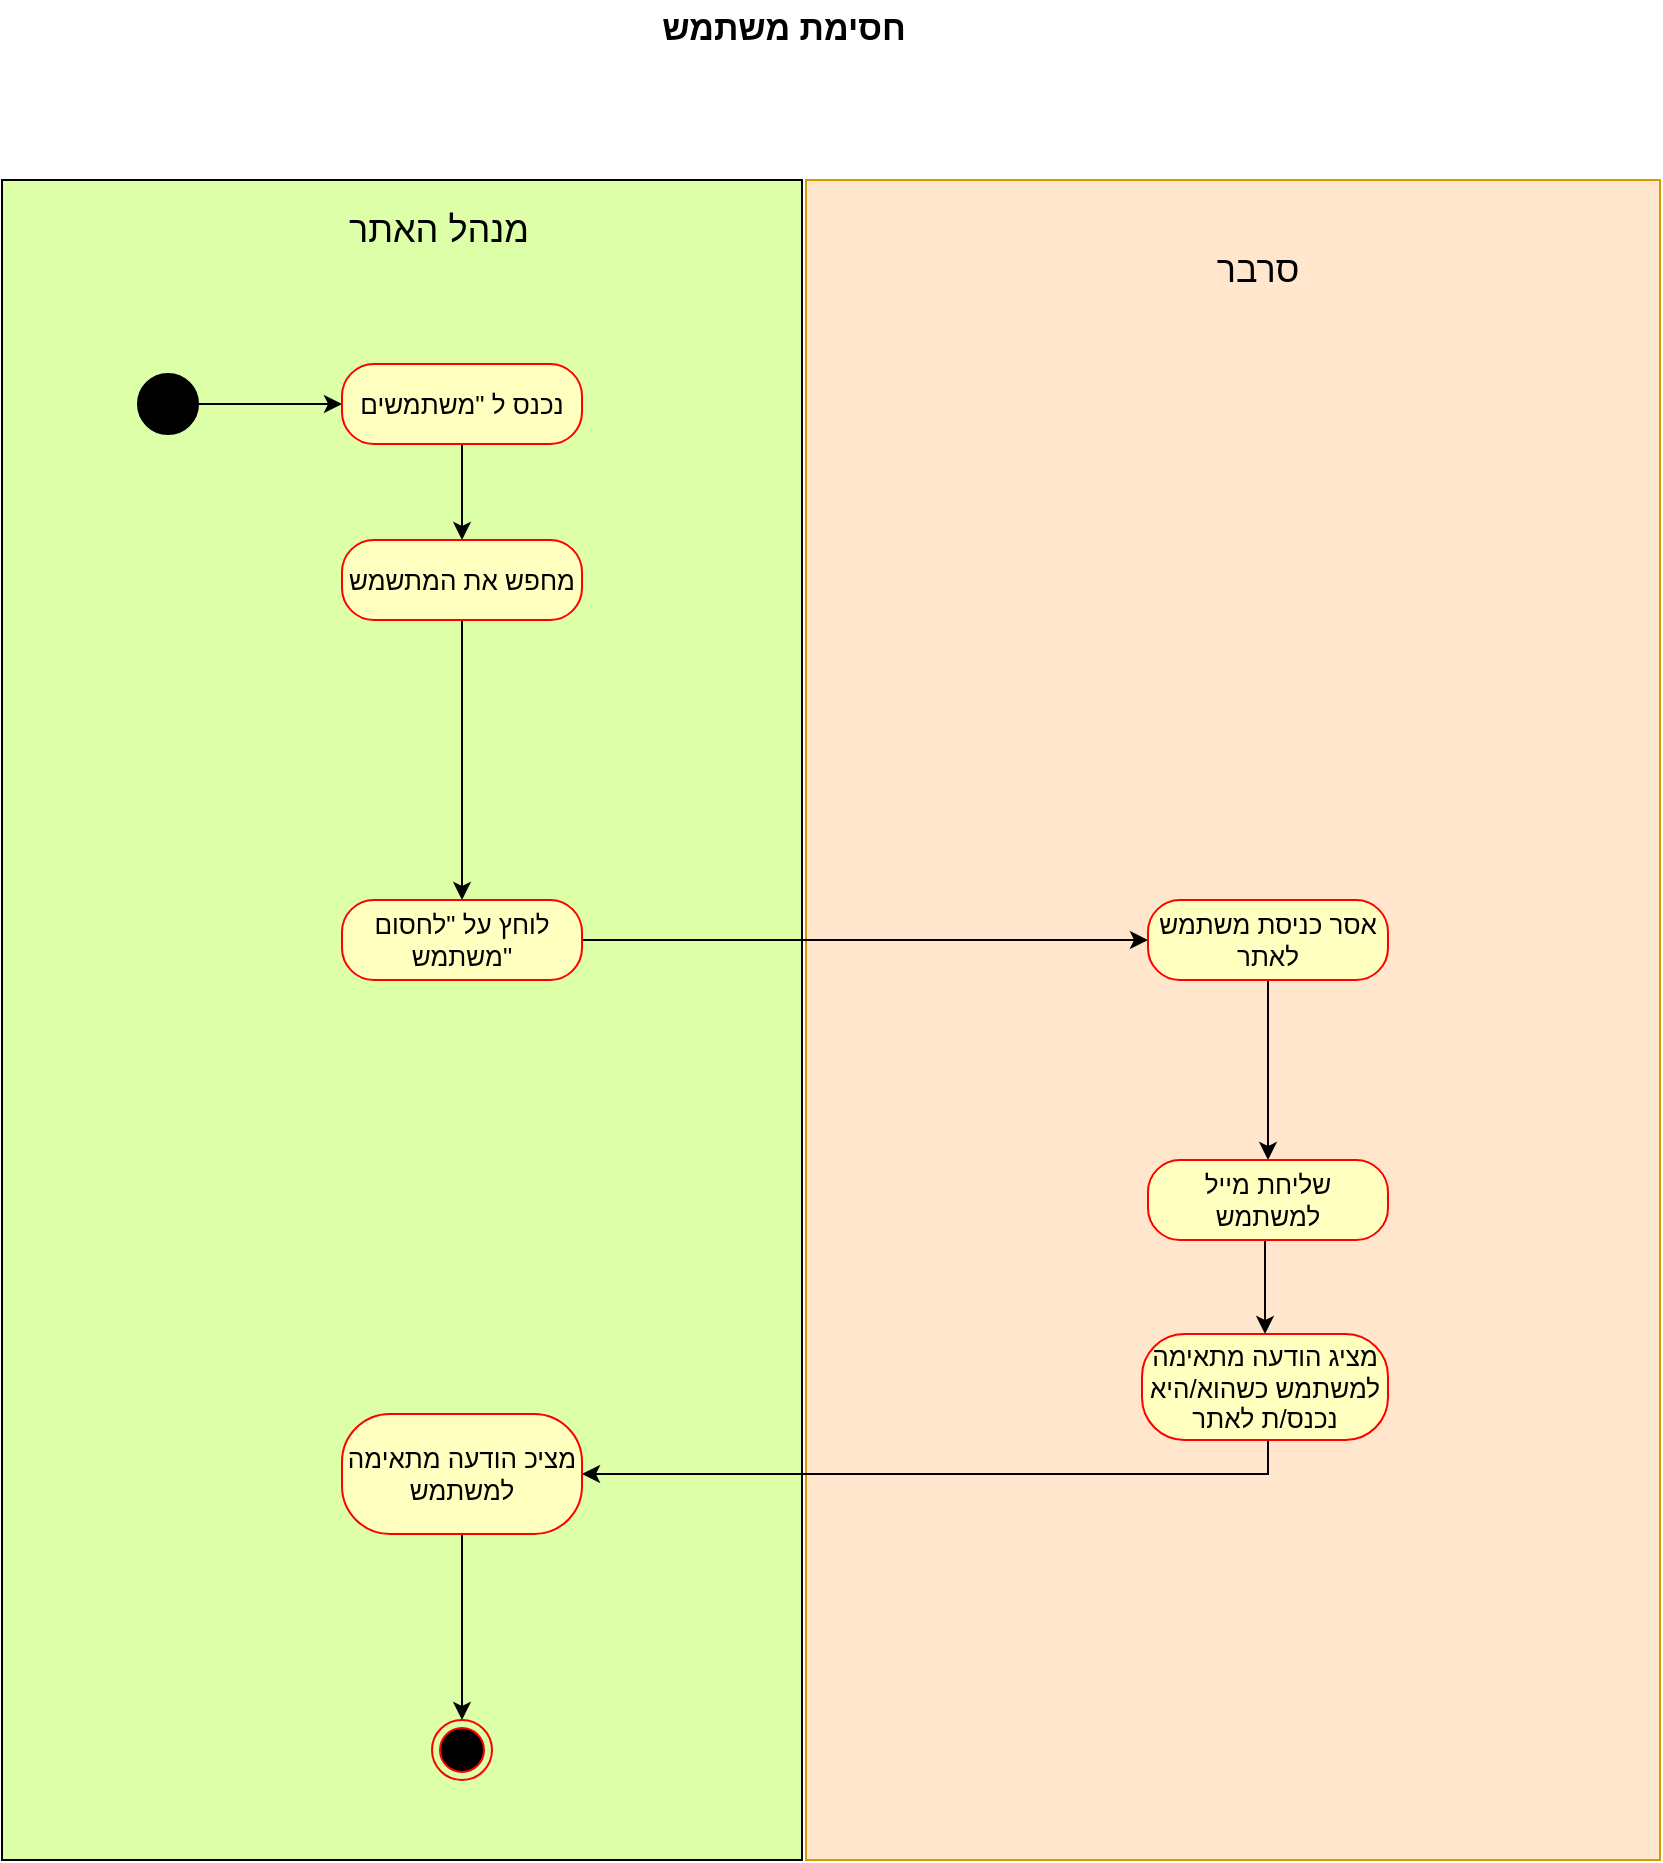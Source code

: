 <mxfile version="15.4.0" type="device"><diagram id="SE0J3pI5uQgNC_47bPm2" name="Page-1"><mxGraphModel dx="1024" dy="-7599" grid="1" gridSize="10" guides="1" tooltips="1" connect="1" arrows="1" fold="1" page="1" pageScale="1" pageWidth="827" pageHeight="1169" math="0" shadow="0"><root><mxCell id="0"/><mxCell id="1" parent="0"/><mxCell id="wL3RT1nh3-8Dnbrkldhl-1" value="" style="rounded=0;whiteSpace=wrap;html=1;fillColor=#ffe6cc;strokeColor=#d79b00;" vertex="1" parent="1"><mxGeometry x="472" y="9300" width="427" height="840" as="geometry"/></mxCell><mxCell id="wL3RT1nh3-8Dnbrkldhl-2" value="" style="rounded=0;whiteSpace=wrap;html=1;fillColor=#DCFFA8;" vertex="1" parent="1"><mxGeometry x="70" y="9300" width="400" height="840" as="geometry"/></mxCell><mxCell id="wL3RT1nh3-8Dnbrkldhl-3" value="&lt;span style=&quot;font-size: 18px&quot;&gt;מנהל האתר&lt;/span&gt;" style="text;html=1;strokeColor=none;fillColor=none;align=center;verticalAlign=middle;whiteSpace=wrap;rounded=0;" vertex="1" parent="1"><mxGeometry x="196" y="9310" width="185" height="30" as="geometry"/></mxCell><mxCell id="wL3RT1nh3-8Dnbrkldhl-4" style="edgeStyle=orthogonalEdgeStyle;rounded=0;orthogonalLoop=1;jettySize=auto;html=1;entryX=0;entryY=0.5;entryDx=0;entryDy=0;" edge="1" parent="1" source="wL3RT1nh3-8Dnbrkldhl-5" target="wL3RT1nh3-8Dnbrkldhl-11"><mxGeometry relative="1" as="geometry"/></mxCell><mxCell id="wL3RT1nh3-8Dnbrkldhl-5" value="" style="ellipse;whiteSpace=wrap;html=1;aspect=fixed;fontSize=18;fillColor=#000000;" vertex="1" parent="1"><mxGeometry x="138" y="9397" width="30" height="30" as="geometry"/></mxCell><mxCell id="wL3RT1nh3-8Dnbrkldhl-6" value="" style="edgeStyle=orthogonalEdgeStyle;rounded=0;orthogonalLoop=1;jettySize=auto;html=1;fontSize=11;entryX=0.5;entryY=0;entryDx=0;entryDy=0;exitX=0.5;exitY=1;exitDx=0;exitDy=0;" edge="1" parent="1" source="wL3RT1nh3-8Dnbrkldhl-11" target="wL3RT1nh3-8Dnbrkldhl-13"><mxGeometry relative="1" as="geometry"><mxPoint x="300" y="9454.5" as="sourcePoint"/><mxPoint x="300" y="9524.5" as="targetPoint"/></mxGeometry></mxCell><mxCell id="wL3RT1nh3-8Dnbrkldhl-7" value="" style="ellipse;html=1;shape=endState;fillColor=#000000;strokeColor=#ff0000;fontSize=11;" vertex="1" parent="1"><mxGeometry x="285" y="10070" width="30" height="30" as="geometry"/></mxCell><mxCell id="wL3RT1nh3-8Dnbrkldhl-8" value="חסימת משתמש" style="text;html=1;strokeColor=none;fillColor=none;align=center;verticalAlign=middle;whiteSpace=wrap;rounded=0;fontStyle=1;fontSize=17;" vertex="1" parent="1"><mxGeometry x="396" y="9210" width="130" height="30" as="geometry"/></mxCell><mxCell id="wL3RT1nh3-8Dnbrkldhl-9" style="edgeStyle=orthogonalEdgeStyle;rounded=0;orthogonalLoop=1;jettySize=auto;html=1;exitX=0.5;exitY=1;exitDx=0;exitDy=0;" edge="1" parent="1"><mxGeometry relative="1" as="geometry"><mxPoint x="309" y="9734.5" as="sourcePoint"/><mxPoint x="309" y="9734.5" as="targetPoint"/></mxGeometry></mxCell><mxCell id="wL3RT1nh3-8Dnbrkldhl-10" value="&lt;span style=&quot;font-size: 18px&quot;&gt;סרבר&lt;/span&gt;" style="text;html=1;strokeColor=none;fillColor=none;align=center;verticalAlign=middle;whiteSpace=wrap;rounded=0;" vertex="1" parent="1"><mxGeometry x="643" y="9330" width="110" height="30" as="geometry"/></mxCell><mxCell id="wL3RT1nh3-8Dnbrkldhl-11" value="&lt;font style=&quot;font-size: 13px&quot;&gt;נכנס ל &quot;משתמשים&lt;/font&gt;" style="rounded=1;whiteSpace=wrap;html=1;arcSize=40;fontColor=#000000;fillColor=#ffffc0;strokeColor=#ff0000;fontSize=13;" vertex="1" parent="1"><mxGeometry x="240" y="9392" width="120" height="40" as="geometry"/></mxCell><mxCell id="wL3RT1nh3-8Dnbrkldhl-12" value="" style="edgeStyle=orthogonalEdgeStyle;rounded=0;orthogonalLoop=1;jettySize=auto;html=1;entryX=0.5;entryY=0;entryDx=0;entryDy=0;" edge="1" parent="1" source="wL3RT1nh3-8Dnbrkldhl-13" target="wL3RT1nh3-8Dnbrkldhl-17"><mxGeometry relative="1" as="geometry"><mxPoint x="300" y="9632.5" as="targetPoint"/></mxGeometry></mxCell><mxCell id="wL3RT1nh3-8Dnbrkldhl-13" value="&lt;font style=&quot;font-size: 13px&quot;&gt;מחפש את המתשמש&lt;/font&gt;" style="rounded=1;whiteSpace=wrap;html=1;arcSize=40;fontColor=#000000;fillColor=#ffffc0;strokeColor=#ff0000;fontSize=13;" vertex="1" parent="1"><mxGeometry x="240" y="9480" width="120" height="40" as="geometry"/></mxCell><mxCell id="wL3RT1nh3-8Dnbrkldhl-14" style="edgeStyle=orthogonalEdgeStyle;rounded=0;orthogonalLoop=1;jettySize=auto;html=1;entryX=0.5;entryY=0;entryDx=0;entryDy=0;" edge="1" parent="1" source="wL3RT1nh3-8Dnbrkldhl-15" target="wL3RT1nh3-8Dnbrkldhl-7"><mxGeometry relative="1" as="geometry"/></mxCell><mxCell id="wL3RT1nh3-8Dnbrkldhl-15" value="מציכ הודעה מתאימה למשתמש" style="whiteSpace=wrap;html=1;rounded=1;fontSize=13;fontColor=#000000;strokeColor=#ff0000;fillColor=#ffffc0;arcSize=40;" vertex="1" parent="1"><mxGeometry x="240" y="9917" width="120" height="60" as="geometry"/></mxCell><mxCell id="wL3RT1nh3-8Dnbrkldhl-16" style="edgeStyle=orthogonalEdgeStyle;rounded=0;orthogonalLoop=1;jettySize=auto;html=1;" edge="1" parent="1" source="wL3RT1nh3-8Dnbrkldhl-17" target="wL3RT1nh3-8Dnbrkldhl-19"><mxGeometry relative="1" as="geometry"/></mxCell><mxCell id="wL3RT1nh3-8Dnbrkldhl-17" value="לוחץ על &quot;לחסום משתמש&quot;" style="rounded=1;whiteSpace=wrap;html=1;arcSize=40;fontColor=#000000;fillColor=#ffffc0;strokeColor=#ff0000;fontSize=13;" vertex="1" parent="1"><mxGeometry x="240" y="9660" width="120" height="40" as="geometry"/></mxCell><mxCell id="wL3RT1nh3-8Dnbrkldhl-18" style="edgeStyle=orthogonalEdgeStyle;rounded=0;orthogonalLoop=1;jettySize=auto;html=1;exitX=0.5;exitY=1;exitDx=0;exitDy=0;" edge="1" parent="1" source="wL3RT1nh3-8Dnbrkldhl-22" target="wL3RT1nh3-8Dnbrkldhl-15"><mxGeometry relative="1" as="geometry"><Array as="points"><mxPoint x="703" y="9930"/><mxPoint x="703" y="9947"/></Array></mxGeometry></mxCell><mxCell id="wL3RT1nh3-8Dnbrkldhl-21" style="edgeStyle=orthogonalEdgeStyle;rounded=0;orthogonalLoop=1;jettySize=auto;html=1;entryX=0.5;entryY=0;entryDx=0;entryDy=0;" edge="1" parent="1" source="wL3RT1nh3-8Dnbrkldhl-19" target="wL3RT1nh3-8Dnbrkldhl-20"><mxGeometry relative="1" as="geometry"><mxPoint x="703" y="9780" as="targetPoint"/></mxGeometry></mxCell><mxCell id="wL3RT1nh3-8Dnbrkldhl-19" value="אסר כניסת משתמש לאתר" style="rounded=1;whiteSpace=wrap;html=1;arcSize=40;fontColor=#000000;fillColor=#ffffc0;strokeColor=#ff0000;fontSize=13;" vertex="1" parent="1"><mxGeometry x="643" y="9660" width="120" height="40" as="geometry"/></mxCell><mxCell id="wL3RT1nh3-8Dnbrkldhl-23" style="edgeStyle=orthogonalEdgeStyle;rounded=0;orthogonalLoop=1;jettySize=auto;html=1;entryX=0.5;entryY=0;entryDx=0;entryDy=0;" edge="1" parent="1" source="wL3RT1nh3-8Dnbrkldhl-20" target="wL3RT1nh3-8Dnbrkldhl-22"><mxGeometry relative="1" as="geometry"><Array as="points"><mxPoint x="702" y="9854"/></Array></mxGeometry></mxCell><mxCell id="wL3RT1nh3-8Dnbrkldhl-20" value="שליחת מייל למשתמש" style="rounded=1;whiteSpace=wrap;html=1;arcSize=40;fontColor=#000000;fillColor=#ffffc0;strokeColor=#ff0000;fontSize=13;" vertex="1" parent="1"><mxGeometry x="643" y="9790" width="120" height="40" as="geometry"/></mxCell><mxCell id="wL3RT1nh3-8Dnbrkldhl-22" value="מציג הודעה מתאימה למשתמש כשהוא/היא נכנס/ת לאתר" style="rounded=1;whiteSpace=wrap;html=1;arcSize=40;fontColor=#000000;fillColor=#ffffc0;strokeColor=#ff0000;fontSize=13;" vertex="1" parent="1"><mxGeometry x="640" y="9877" width="123" height="53" as="geometry"/></mxCell></root></mxGraphModel></diagram></mxfile>